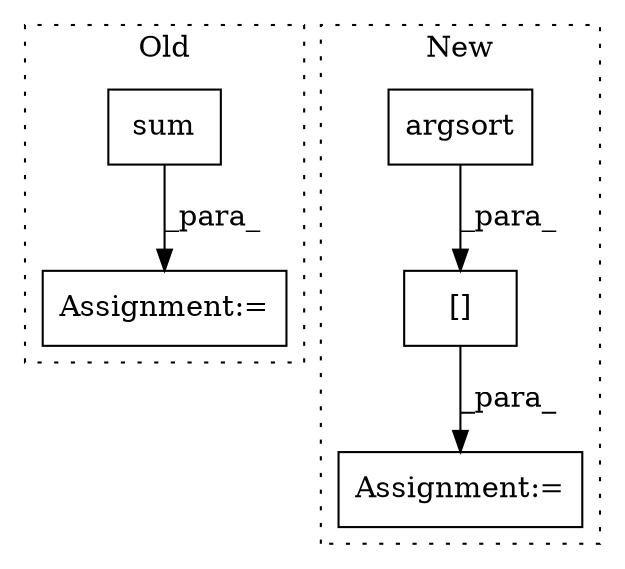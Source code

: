 digraph G {
subgraph cluster0 {
1 [label="sum" a="32" s="383,507" l="13,-3" shape="box"];
4 [label="Assignment:=" a="7" s="382" l="1" shape="box"];
label = "Old";
style="dotted";
}
subgraph cluster1 {
2 [label="argsort" a="32" s="294,311" l="8,1" shape="box"];
3 [label="Assignment:=" a="7" s="280" l="1" shape="box"];
5 [label="[]" a="2" s="281,312" l="7,1" shape="box"];
label = "New";
style="dotted";
}
1 -> 4 [label="_para_"];
2 -> 5 [label="_para_"];
5 -> 3 [label="_para_"];
}